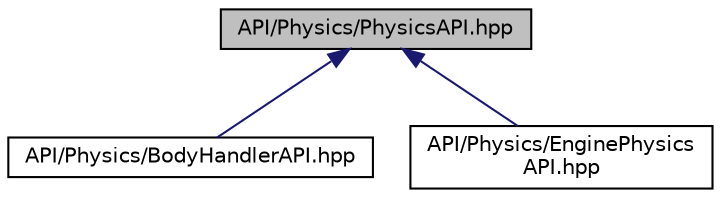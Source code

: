 digraph "API/Physics/PhysicsAPI.hpp"
{
 // LATEX_PDF_SIZE
  edge [fontname="Helvetica",fontsize="10",labelfontname="Helvetica",labelfontsize="10"];
  node [fontname="Helvetica",fontsize="10",shape=record];
  Node1 [label="API/Physics/PhysicsAPI.hpp",height=0.2,width=0.4,color="black", fillcolor="grey75", style="filled", fontcolor="black",tooltip=" "];
  Node1 -> Node2 [dir="back",color="midnightblue",fontsize="10",style="solid",fontname="Helvetica"];
  Node2 [label="API/Physics/BodyHandlerAPI.hpp",height=0.2,width=0.4,color="black", fillcolor="white", style="filled",URL="$_body_handler_a_p_i_8hpp.html",tooltip=" "];
  Node1 -> Node3 [dir="back",color="midnightblue",fontsize="10",style="solid",fontname="Helvetica"];
  Node3 [label="API/Physics/EnginePhysics\lAPI.hpp",height=0.2,width=0.4,color="black", fillcolor="white", style="filled",URL="$_engine_physics_a_p_i_8hpp.html",tooltip=" "];
}
